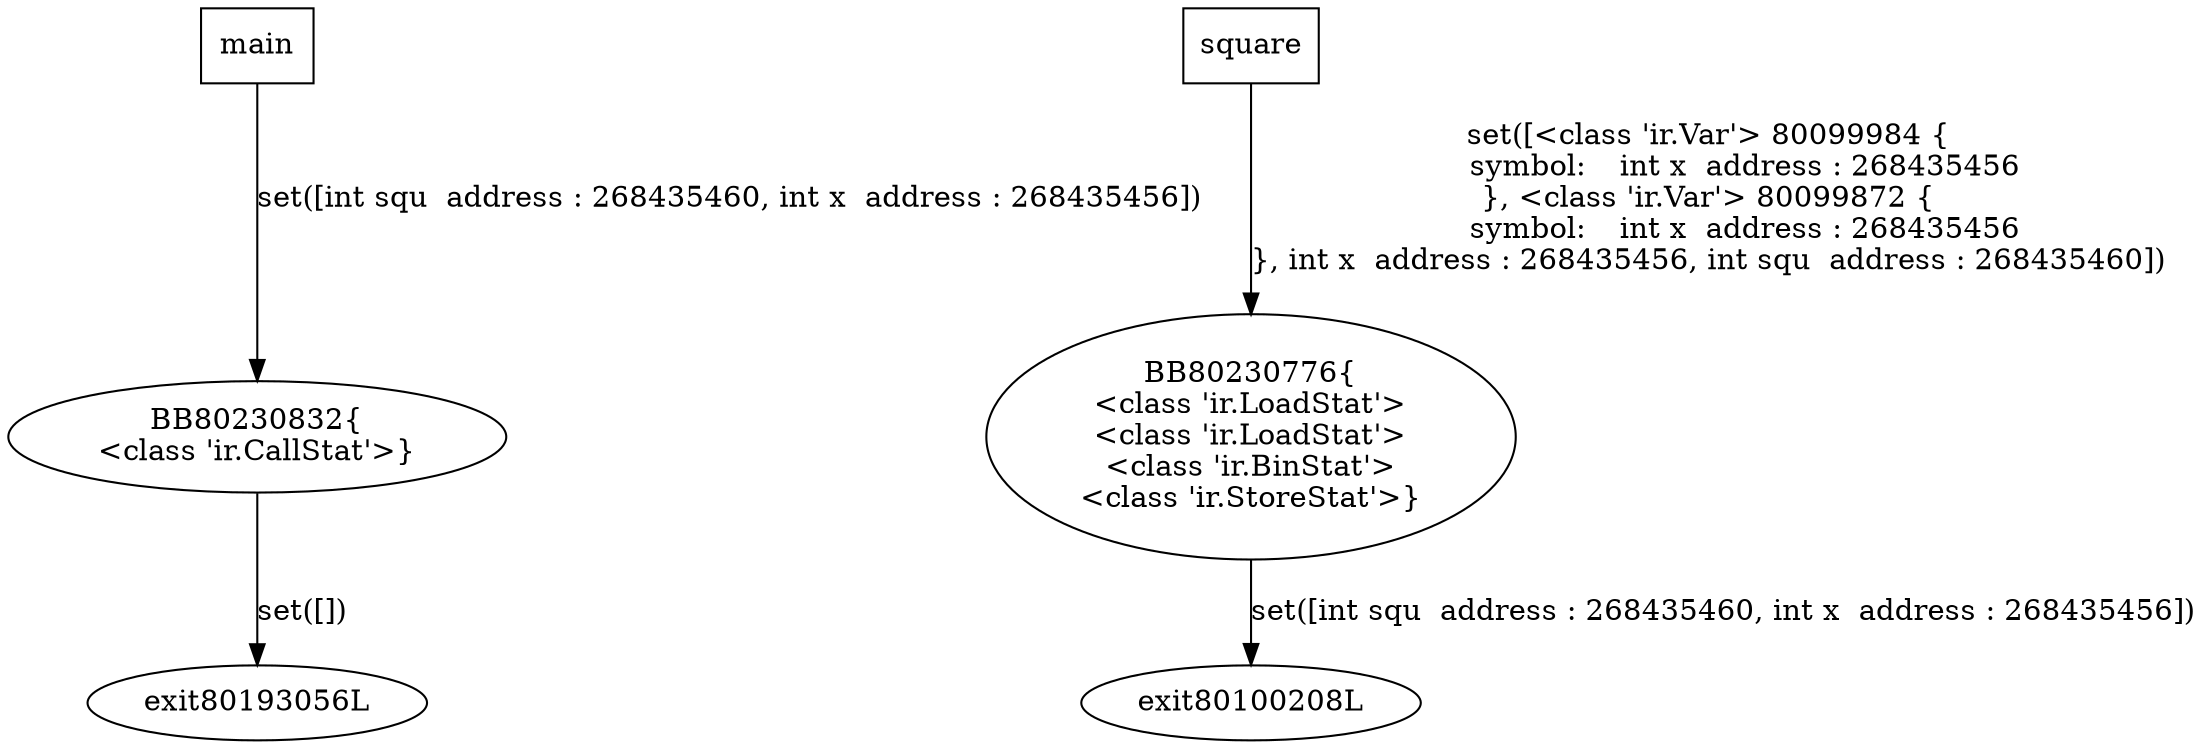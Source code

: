 digraph G {
80230832 [label="BB80230832{\n<class 'ir.CallStat'>}"];
80230832 -> exit80193056L [label="set([])"];
80230776 [label="BB80230776{\n<class 'ir.LoadStat'>\n<class 'ir.LoadStat'>\n<class 'ir.BinStat'>\n<class 'ir.StoreStat'>}"];
80230776 -> exit80100208L [label="set([int squ  address : 268435460, int x  address : 268435456])"];
main [shape=box];
main -> 80230832 [label="set([int squ  address : 268435460, int x  address : 268435456])"];
square [shape=box];
square -> 80230776 [label="set([<class 'ir.Var'> 80099984 {
	symbol: 	int x  address : 268435456
}, <class 'ir.Var'> 80099872 {
	symbol: 	int x  address : 268435456
}, int x  address : 268435456, int squ  address : 268435460])"];
}
